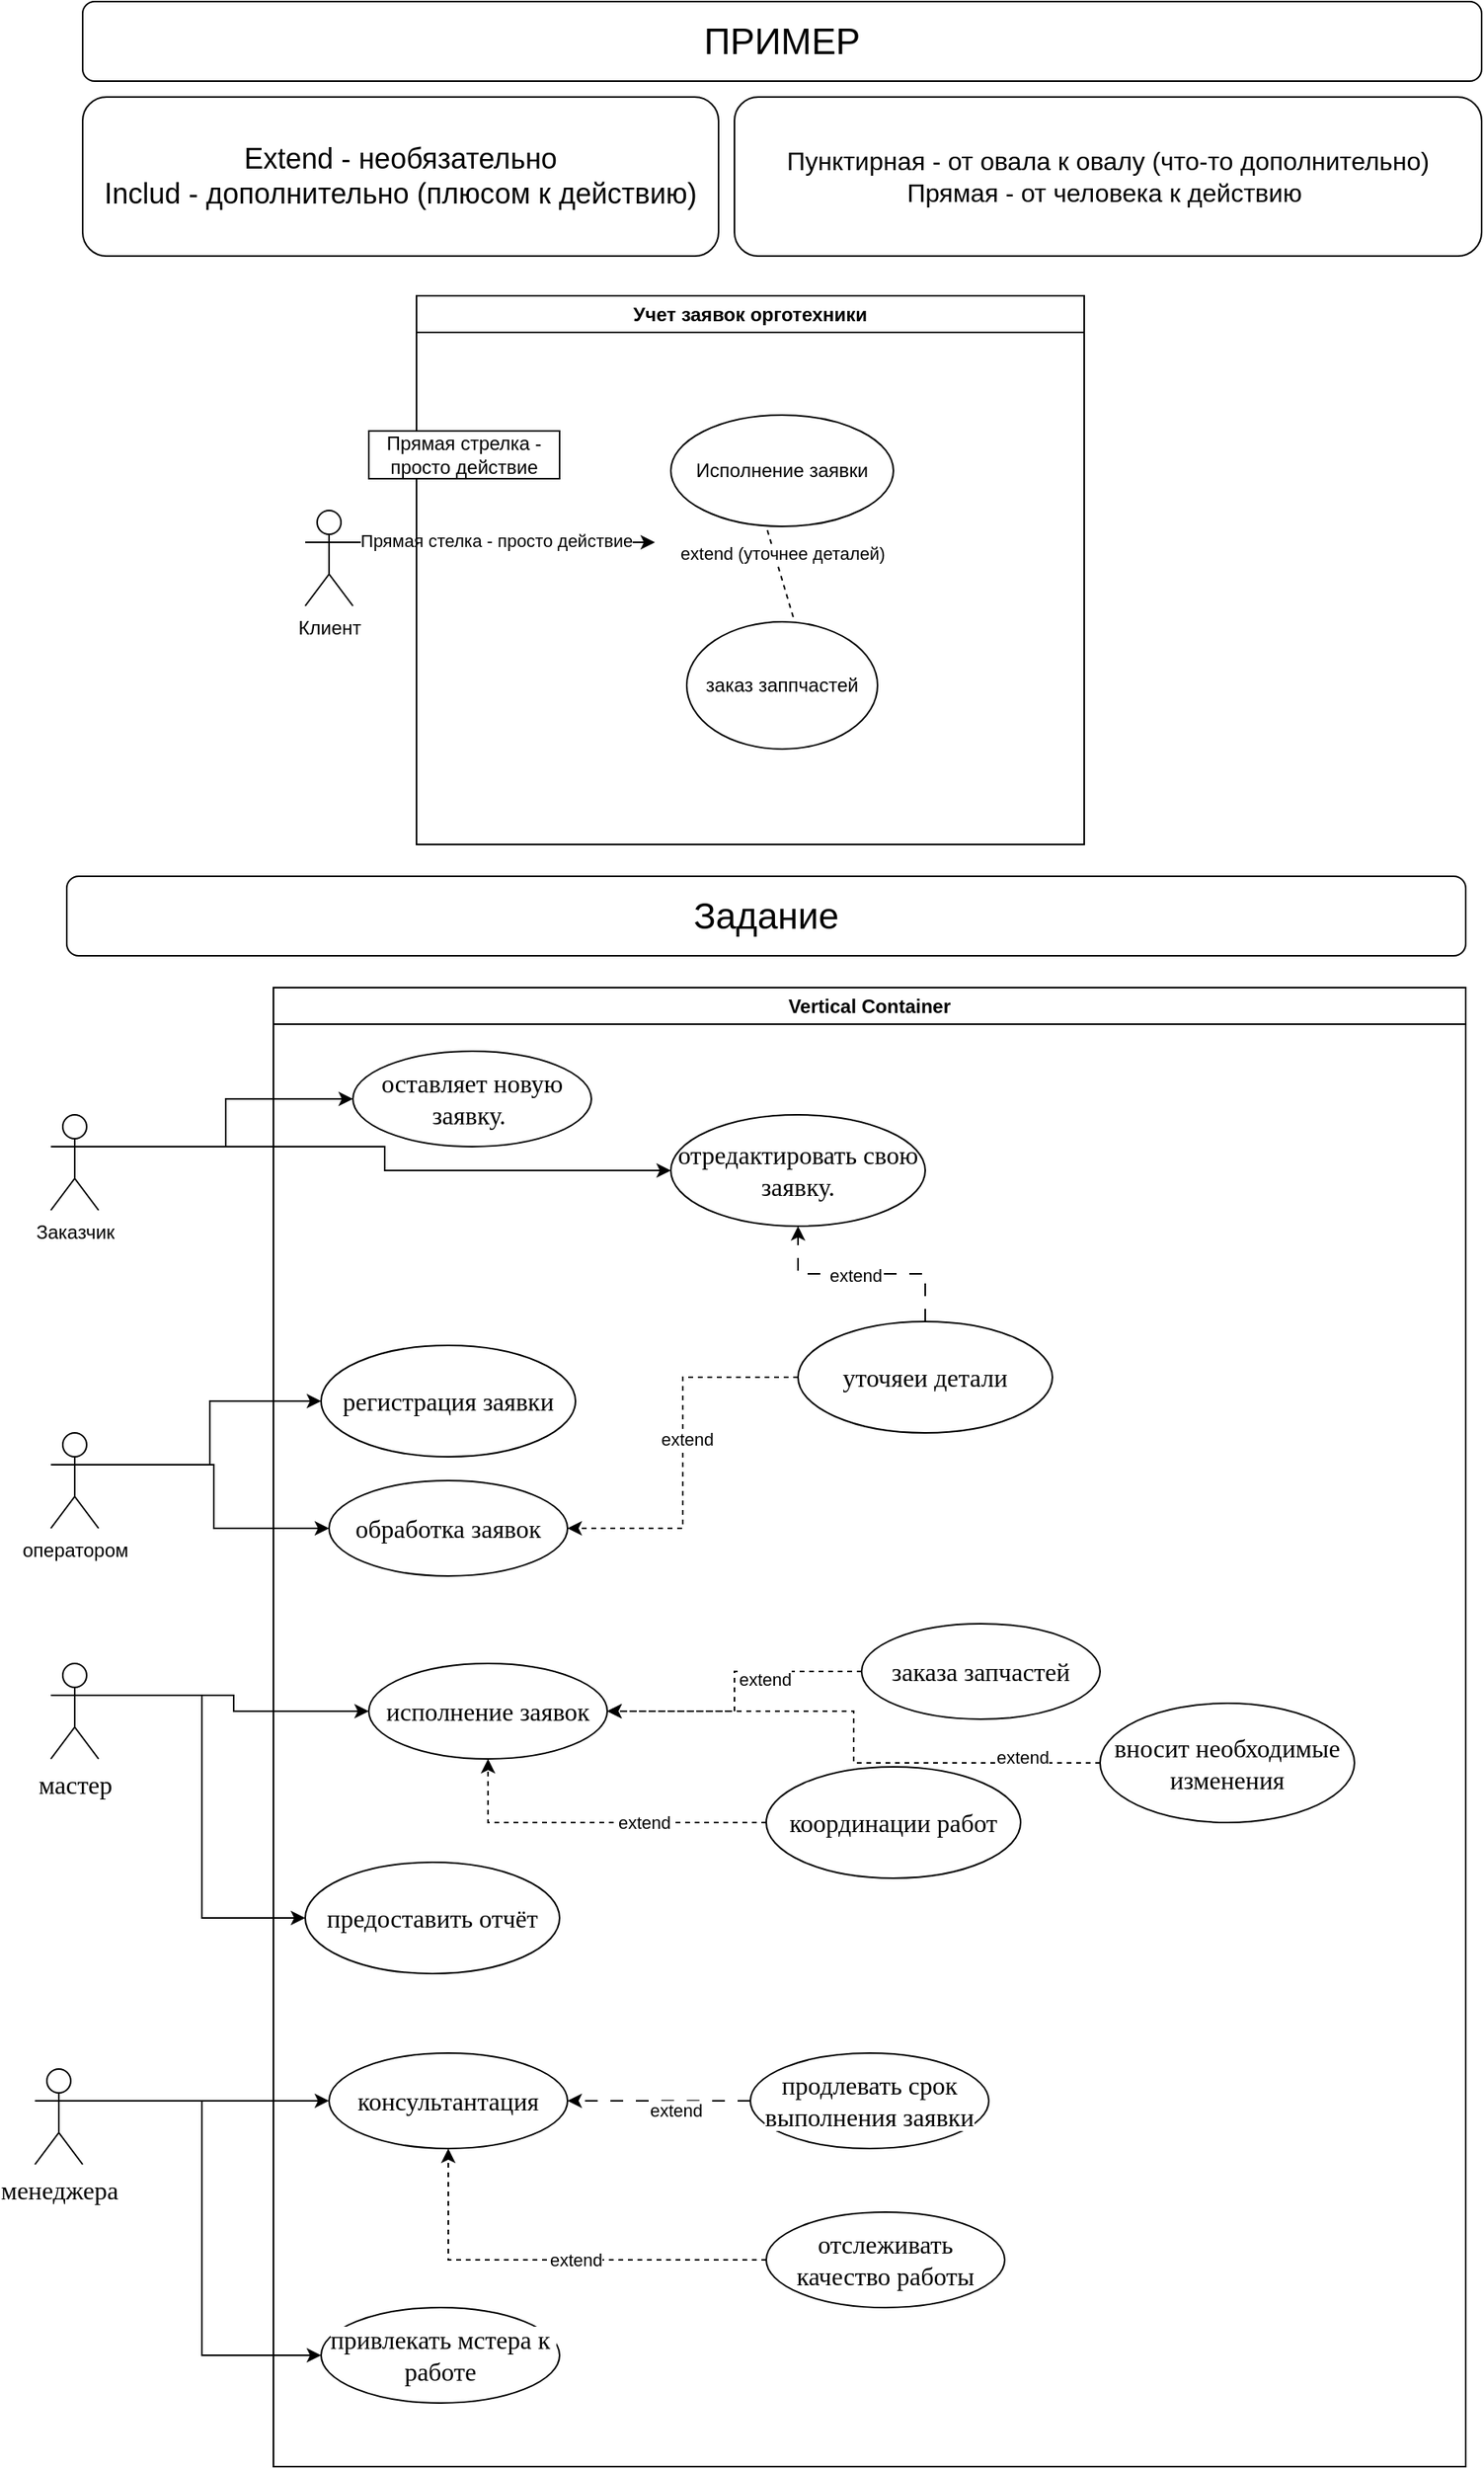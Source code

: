 <mxfile version="24.7.5">
  <diagram name="Страница — 1" id="a8eqLg3ZZo-qP5isgmGj">
    <mxGraphModel dx="2620" dy="2229" grid="1" gridSize="10" guides="1" tooltips="1" connect="1" arrows="1" fold="1" page="1" pageScale="1" pageWidth="827" pageHeight="1169" math="0" shadow="0">
      <root>
        <mxCell id="0" />
        <mxCell id="1" parent="0" />
        <mxCell id="JBblinhaMuXWA7dk82WG-9" style="edgeStyle=orthogonalEdgeStyle;rounded=0;orthogonalLoop=1;jettySize=auto;html=1;exitX=1;exitY=0.333;exitDx=0;exitDy=0;exitPerimeter=0;" edge="1" parent="1" source="JBblinhaMuXWA7dk82WG-1">
          <mxGeometry relative="1" as="geometry">
            <mxPoint x="350" y="200" as="targetPoint" />
          </mxGeometry>
        </mxCell>
        <mxCell id="JBblinhaMuXWA7dk82WG-31" value="Прямая стелка - просто действие" style="edgeLabel;html=1;align=center;verticalAlign=middle;resizable=0;points=[];" vertex="1" connectable="0" parent="JBblinhaMuXWA7dk82WG-9">
          <mxGeometry x="-0.611" y="1" relative="1" as="geometry">
            <mxPoint x="53" as="offset" />
          </mxGeometry>
        </mxCell>
        <mxCell id="JBblinhaMuXWA7dk82WG-1" value="Клиент" style="shape=umlActor;verticalLabelPosition=bottom;verticalAlign=top;html=1;outlineConnect=0;" vertex="1" parent="1">
          <mxGeometry x="130" y="180" width="30" height="60" as="geometry" />
        </mxCell>
        <mxCell id="JBblinhaMuXWA7dk82WG-3" value="Учет заявок орготехники" style="swimlane;whiteSpace=wrap;html=1;" vertex="1" parent="1">
          <mxGeometry x="200" y="45" width="420" height="345" as="geometry" />
        </mxCell>
        <mxCell id="JBblinhaMuXWA7dk82WG-18" style="edgeStyle=orthogonalEdgeStyle;rounded=0;orthogonalLoop=1;jettySize=auto;html=1;exitX=0.5;exitY=0;exitDx=0;exitDy=0;strokeColor=none;" edge="1" parent="JBblinhaMuXWA7dk82WG-3" source="JBblinhaMuXWA7dk82WG-4" target="JBblinhaMuXWA7dk82WG-2">
          <mxGeometry relative="1" as="geometry" />
        </mxCell>
        <mxCell id="JBblinhaMuXWA7dk82WG-4" value="заказ заппчастей" style="ellipse;whiteSpace=wrap;html=1;" vertex="1" parent="JBblinhaMuXWA7dk82WG-3">
          <mxGeometry x="170" y="205" width="120" height="80" as="geometry" />
        </mxCell>
        <mxCell id="JBblinhaMuXWA7dk82WG-2" value="Исполнение заявки" style="ellipse;whiteSpace=wrap;html=1;" vertex="1" parent="JBblinhaMuXWA7dk82WG-3">
          <mxGeometry x="160" y="75" width="140" height="70" as="geometry" />
        </mxCell>
        <mxCell id="JBblinhaMuXWA7dk82WG-22" value="" style="endArrow=none;dashed=1;html=1;rounded=0;exitX=0.558;exitY=-0.037;exitDx=0;exitDy=0;exitPerimeter=0;" edge="1" parent="JBblinhaMuXWA7dk82WG-3" source="JBblinhaMuXWA7dk82WG-4" target="JBblinhaMuXWA7dk82WG-2">
          <mxGeometry width="50" height="50" relative="1" as="geometry">
            <mxPoint x="90" y="155" as="sourcePoint" />
            <mxPoint x="140" y="105" as="targetPoint" />
            <Array as="points">
              <mxPoint x="220" y="145" />
            </Array>
          </mxGeometry>
        </mxCell>
        <mxCell id="JBblinhaMuXWA7dk82WG-23" value="extend (уточнее деталей)" style="edgeLabel;html=1;align=center;verticalAlign=middle;resizable=0;points=[];" vertex="1" connectable="0" parent="JBblinhaMuXWA7dk82WG-22">
          <mxGeometry x="0.358" y="-4" relative="1" as="geometry">
            <mxPoint as="offset" />
          </mxGeometry>
        </mxCell>
        <mxCell id="JBblinhaMuXWA7dk82WG-10" value="Прямая стрелка - просто действие" style="whiteSpace=wrap;html=1;" vertex="1" parent="1">
          <mxGeometry x="170" y="130" width="120" height="30" as="geometry" />
        </mxCell>
        <mxCell id="JBblinhaMuXWA7dk82WG-33" value="&lt;font style=&quot;font-size: 23px;&quot;&gt;ПРИМЕР&lt;/font&gt;" style="rounded=1;whiteSpace=wrap;html=1;" vertex="1" parent="1">
          <mxGeometry x="-10" y="-140" width="880" height="50" as="geometry" />
        </mxCell>
        <mxCell id="JBblinhaMuXWA7dk82WG-34" value="&lt;font style=&quot;font-size: 23px;&quot;&gt;Задание&lt;/font&gt;" style="rounded=1;whiteSpace=wrap;html=1;" vertex="1" parent="1">
          <mxGeometry x="-20" y="410" width="880" height="50" as="geometry" />
        </mxCell>
        <mxCell id="JBblinhaMuXWA7dk82WG-35" value="Vertical Container" style="swimlane;whiteSpace=wrap;html=1;" vertex="1" parent="1">
          <mxGeometry x="110" y="480" width="750" height="930" as="geometry" />
        </mxCell>
        <mxCell id="JBblinhaMuXWA7dk82WG-38" value="&lt;span id=&quot;docs-internal-guid-44100601-7fff-1263-8ec4-2a80e078338a&quot;&gt;&lt;span style=&quot;font-size: 12pt; font-family: &amp;quot;Times New Roman&amp;quot;, serif; font-variant-numeric: normal; font-variant-east-asian: normal; font-variant-alternates: normal; font-variant-position: normal; vertical-align: baseline; white-space-collapse: preserve;&quot;&gt;отредактировать свою заявку&lt;/span&gt;&lt;span style=&quot;font-size: 12pt; font-family: &amp;quot;Times New Roman&amp;quot;, serif; font-variant-numeric: normal; font-variant-east-asian: normal; font-variant-alternates: normal; font-variant-position: normal; vertical-align: baseline; white-space-collapse: preserve;&quot;&gt;.&lt;/span&gt;&lt;/span&gt;" style="ellipse;whiteSpace=wrap;html=1;" vertex="1" parent="JBblinhaMuXWA7dk82WG-35">
          <mxGeometry x="250" y="80" width="160" height="70" as="geometry" />
        </mxCell>
        <mxCell id="JBblinhaMuXWA7dk82WG-37" value="&lt;span id=&quot;docs-internal-guid-7c290222-7fff-8ffe-94df-c09f6e60288e&quot;&gt;&lt;span style=&quot;font-size: 12pt; font-family: &amp;quot;Times New Roman&amp;quot;, serif; font-variant-numeric: normal; font-variant-east-asian: normal; font-variant-alternates: normal; font-variant-position: normal; vertical-align: baseline; white-space-collapse: preserve;&quot;&gt;оставляет новую заявку&lt;/span&gt;&lt;span style=&quot;font-size: 12pt; font-family: &amp;quot;Times New Roman&amp;quot;, serif; font-variant-numeric: normal; font-variant-east-asian: normal; font-variant-alternates: normal; font-variant-position: normal; vertical-align: baseline; white-space-collapse: preserve;&quot;&gt;. &lt;/span&gt;&lt;/span&gt;" style="ellipse;whiteSpace=wrap;html=1;" vertex="1" parent="JBblinhaMuXWA7dk82WG-35">
          <mxGeometry x="50" y="40" width="150" height="60" as="geometry" />
        </mxCell>
        <mxCell id="JBblinhaMuXWA7dk82WG-44" value="&lt;span id=&quot;docs-internal-guid-b1458372-7fff-610f-3854-da0df784b1dd&quot;&gt;&lt;span style=&quot;font-size: 12pt; font-family: &amp;quot;Times New Roman&amp;quot;, serif; background-color: transparent; font-variant-numeric: normal; font-variant-east-asian: normal; font-variant-alternates: normal; font-variant-position: normal; vertical-align: baseline; white-space-collapse: preserve;&quot;&gt;обработка заявок&lt;/span&gt;&lt;/span&gt;" style="ellipse;whiteSpace=wrap;html=1;" vertex="1" parent="JBblinhaMuXWA7dk82WG-35">
          <mxGeometry x="35" y="310" width="150" height="60" as="geometry" />
        </mxCell>
        <mxCell id="JBblinhaMuXWA7dk82WG-43" value="&lt;font face=&quot;Times New Roman, serif&quot;&gt;&lt;span style=&quot;font-size: 16px; white-space-collapse: preserve; background-color: rgb(255, 255, 255);&quot;&gt;регистрация заявки&lt;/span&gt;&lt;/font&gt;" style="ellipse;whiteSpace=wrap;html=1;" vertex="1" parent="JBblinhaMuXWA7dk82WG-35">
          <mxGeometry x="30" y="225" width="160" height="70" as="geometry" />
        </mxCell>
        <mxCell id="JBblinhaMuXWA7dk82WG-74" style="edgeStyle=orthogonalEdgeStyle;rounded=0;orthogonalLoop=1;jettySize=auto;html=1;exitX=0;exitY=0.5;exitDx=0;exitDy=0;dashed=1;" edge="1" parent="JBblinhaMuXWA7dk82WG-35" source="JBblinhaMuXWA7dk82WG-50" target="JBblinhaMuXWA7dk82WG-70">
          <mxGeometry relative="1" as="geometry" />
        </mxCell>
        <mxCell id="JBblinhaMuXWA7dk82WG-75" value="extend" style="edgeLabel;html=1;align=center;verticalAlign=middle;resizable=0;points=[];" vertex="1" connectable="0" parent="JBblinhaMuXWA7dk82WG-74">
          <mxGeometry x="-0.338" y="5" relative="1" as="geometry">
            <mxPoint as="offset" />
          </mxGeometry>
        </mxCell>
        <mxCell id="JBblinhaMuXWA7dk82WG-50" value="&lt;span id=&quot;docs-internal-guid-deab1e79-7fff-ab1b-fac1-200954512941&quot;&gt;&lt;span style=&quot;font-size: 12pt; font-family: &amp;quot;Times New Roman&amp;quot;, serif; font-variant-numeric: normal; font-variant-east-asian: normal; font-variant-alternates: normal; font-variant-position: normal; vertical-align: baseline; white-space-collapse: preserve; background-color: rgb(255, 255, 255);&quot;&gt;заказа запчастей&lt;/span&gt;&lt;/span&gt;" style="ellipse;whiteSpace=wrap;html=1;" vertex="1" parent="JBblinhaMuXWA7dk82WG-35">
          <mxGeometry x="370" y="400" width="150" height="60" as="geometry" />
        </mxCell>
        <mxCell id="JBblinhaMuXWA7dk82WG-76" style="edgeStyle=orthogonalEdgeStyle;rounded=0;orthogonalLoop=1;jettySize=auto;html=1;exitX=0;exitY=0.5;exitDx=0;exitDy=0;dashed=1;" edge="1" parent="JBblinhaMuXWA7dk82WG-35" source="JBblinhaMuXWA7dk82WG-49" target="JBblinhaMuXWA7dk82WG-70">
          <mxGeometry relative="1" as="geometry" />
        </mxCell>
        <mxCell id="JBblinhaMuXWA7dk82WG-77" value="extend" style="edgeLabel;html=1;align=center;verticalAlign=middle;resizable=0;points=[];" vertex="1" connectable="0" parent="JBblinhaMuXWA7dk82WG-76">
          <mxGeometry x="-0.279" relative="1" as="geometry">
            <mxPoint as="offset" />
          </mxGeometry>
        </mxCell>
        <mxCell id="JBblinhaMuXWA7dk82WG-49" value="&lt;span id=&quot;docs-internal-guid-ea94180f-7fff-badd-2a9d-9f7a1b67771a&quot;&gt;&lt;span style=&quot;font-size: 12pt; font-family: &amp;quot;Times New Roman&amp;quot;, serif; font-variant-numeric: normal; font-variant-east-asian: normal; font-variant-alternates: normal; font-variant-position: normal; vertical-align: baseline; white-space-collapse: preserve; background-color: rgb(255, 255, 255);&quot;&gt;координации работ&lt;/span&gt;&lt;/span&gt;" style="ellipse;whiteSpace=wrap;html=1;" vertex="1" parent="JBblinhaMuXWA7dk82WG-35">
          <mxGeometry x="310" y="490" width="160" height="70" as="geometry" />
        </mxCell>
        <mxCell id="JBblinhaMuXWA7dk82WG-65" style="edgeStyle=orthogonalEdgeStyle;rounded=0;orthogonalLoop=1;jettySize=auto;html=1;dashed=1;dashPattern=8 8;" edge="1" parent="JBblinhaMuXWA7dk82WG-35" source="JBblinhaMuXWA7dk82WG-53" target="JBblinhaMuXWA7dk82WG-38">
          <mxGeometry relative="1" as="geometry" />
        </mxCell>
        <mxCell id="JBblinhaMuXWA7dk82WG-67" value="extend" style="edgeLabel;html=1;align=center;verticalAlign=middle;resizable=0;points=[];" vertex="1" connectable="0" parent="JBblinhaMuXWA7dk82WG-65">
          <mxGeometry x="0.054" y="1" relative="1" as="geometry">
            <mxPoint as="offset" />
          </mxGeometry>
        </mxCell>
        <mxCell id="JBblinhaMuXWA7dk82WG-66" style="edgeStyle=orthogonalEdgeStyle;rounded=0;orthogonalLoop=1;jettySize=auto;html=1;entryX=1;entryY=0.5;entryDx=0;entryDy=0;dashed=1;" edge="1" parent="JBblinhaMuXWA7dk82WG-35" source="JBblinhaMuXWA7dk82WG-53" target="JBblinhaMuXWA7dk82WG-44">
          <mxGeometry relative="1" as="geometry" />
        </mxCell>
        <mxCell id="JBblinhaMuXWA7dk82WG-68" value="extend" style="edgeLabel;html=1;align=center;verticalAlign=middle;resizable=0;points=[];" vertex="1" connectable="0" parent="JBblinhaMuXWA7dk82WG-66">
          <mxGeometry x="-0.075" y="3" relative="1" as="geometry">
            <mxPoint x="-1" as="offset" />
          </mxGeometry>
        </mxCell>
        <mxCell id="JBblinhaMuXWA7dk82WG-53" value="&lt;font face=&quot;Times New Roman, serif&quot;&gt;&lt;span style=&quot;font-size: 16px; white-space-collapse: preserve; background-color: rgb(255, 255, 255);&quot;&gt;уточяеи детали&lt;/span&gt;&lt;/font&gt;" style="ellipse;whiteSpace=wrap;html=1;" vertex="1" parent="JBblinhaMuXWA7dk82WG-35">
          <mxGeometry x="330" y="210" width="160" height="70" as="geometry" />
        </mxCell>
        <mxCell id="JBblinhaMuXWA7dk82WG-78" style="edgeStyle=orthogonalEdgeStyle;rounded=0;orthogonalLoop=1;jettySize=auto;html=1;dashed=1;" edge="1" parent="JBblinhaMuXWA7dk82WG-35" source="JBblinhaMuXWA7dk82WG-54" target="JBblinhaMuXWA7dk82WG-70">
          <mxGeometry relative="1" as="geometry" />
        </mxCell>
        <mxCell id="JBblinhaMuXWA7dk82WG-79" value="extend" style="edgeLabel;html=1;align=center;verticalAlign=middle;resizable=0;points=[];" vertex="1" connectable="0" parent="JBblinhaMuXWA7dk82WG-78">
          <mxGeometry x="-0.715" y="-4" relative="1" as="geometry">
            <mxPoint as="offset" />
          </mxGeometry>
        </mxCell>
        <mxCell id="JBblinhaMuXWA7dk82WG-54" value="&lt;span id=&quot;docs-internal-guid-df4aac4f-7fff-e849-0017-debd0c3f3a82&quot;&gt;&lt;span style=&quot;font-size: 12pt; font-family: &amp;quot;Times New Roman&amp;quot;, serif; background-color: transparent; font-variant-numeric: normal; font-variant-east-asian: normal; font-variant-alternates: normal; font-variant-position: normal; vertical-align: baseline; white-space-collapse: preserve;&quot;&gt;вносит необходимые изменения&lt;/span&gt;&lt;/span&gt;" style="ellipse;whiteSpace=wrap;html=1;" vertex="1" parent="JBblinhaMuXWA7dk82WG-35">
          <mxGeometry x="520" y="450" width="160" height="75" as="geometry" />
        </mxCell>
        <mxCell id="JBblinhaMuXWA7dk82WG-55" value="&lt;span id=&quot;docs-internal-guid-dc7239bf-7fff-5bac-28e1-76658fa9ee3c&quot;&gt;&lt;span style=&quot;font-size: 12pt; font-family: &amp;quot;Times New Roman&amp;quot;, serif; font-variant-numeric: normal; font-variant-east-asian: normal; font-variant-alternates: normal; font-variant-position: normal; vertical-align: baseline; white-space-collapse: preserve; background-color: rgb(255, 255, 255);&quot;&gt;предоставить отчёт&lt;/span&gt;&lt;/span&gt;" style="ellipse;whiteSpace=wrap;html=1;" vertex="1" parent="JBblinhaMuXWA7dk82WG-35">
          <mxGeometry x="20" y="550" width="160" height="70" as="geometry" />
        </mxCell>
        <mxCell id="JBblinhaMuXWA7dk82WG-57" value="&lt;span id=&quot;docs-internal-guid-1a5f4e87-7fff-f70c-220d-315de2a26f75&quot;&gt;&lt;span style=&quot;font-size: 12pt; font-family: &amp;quot;Times New Roman&amp;quot;, serif; background-color: transparent; font-variant-numeric: normal; font-variant-east-asian: normal; font-variant-alternates: normal; font-variant-position: normal; vertical-align: baseline; white-space-collapse: preserve;&quot;&gt;консультантация&lt;/span&gt;&lt;/span&gt;" style="ellipse;whiteSpace=wrap;html=1;" vertex="1" parent="JBblinhaMuXWA7dk82WG-35">
          <mxGeometry x="35" y="670" width="150" height="60" as="geometry" />
        </mxCell>
        <mxCell id="JBblinhaMuXWA7dk82WG-83" style="edgeStyle=orthogonalEdgeStyle;rounded=0;orthogonalLoop=1;jettySize=auto;html=1;dashed=1;dashPattern=8 8;" edge="1" parent="JBblinhaMuXWA7dk82WG-35" source="JBblinhaMuXWA7dk82WG-58" target="JBblinhaMuXWA7dk82WG-57">
          <mxGeometry relative="1" as="geometry" />
        </mxCell>
        <mxCell id="JBblinhaMuXWA7dk82WG-84" value="extend" style="edgeLabel;html=1;align=center;verticalAlign=middle;resizable=0;points=[];" vertex="1" connectable="0" parent="JBblinhaMuXWA7dk82WG-83">
          <mxGeometry x="-0.174" y="6" relative="1" as="geometry">
            <mxPoint as="offset" />
          </mxGeometry>
        </mxCell>
        <mxCell id="JBblinhaMuXWA7dk82WG-58" value="&lt;span id=&quot;docs-internal-guid-2b9defb5-7fff-7145-bbd4-76f730f45690&quot;&gt;&lt;span style=&quot;font-size: 12pt; font-family: &amp;quot;Times New Roman&amp;quot;, serif; font-variant-numeric: normal; font-variant-east-asian: normal; font-variant-alternates: normal; font-variant-position: normal; vertical-align: baseline; white-space-collapse: preserve; background-color: rgb(255, 255, 255);&quot;&gt;продлевать срок выполнения заявки&lt;/span&gt;&lt;/span&gt;" style="ellipse;whiteSpace=wrap;html=1;" vertex="1" parent="JBblinhaMuXWA7dk82WG-35">
          <mxGeometry x="300" y="670" width="150" height="60" as="geometry" />
        </mxCell>
        <mxCell id="JBblinhaMuXWA7dk82WG-86" style="edgeStyle=orthogonalEdgeStyle;rounded=0;orthogonalLoop=1;jettySize=auto;html=1;entryX=0.5;entryY=1;entryDx=0;entryDy=0;dashed=1;" edge="1" parent="JBblinhaMuXWA7dk82WG-35" source="JBblinhaMuXWA7dk82WG-60" target="JBblinhaMuXWA7dk82WG-57">
          <mxGeometry relative="1" as="geometry" />
        </mxCell>
        <mxCell id="JBblinhaMuXWA7dk82WG-87" value="extend" style="edgeLabel;html=1;align=center;verticalAlign=middle;resizable=0;points=[];" vertex="1" connectable="0" parent="JBblinhaMuXWA7dk82WG-86">
          <mxGeometry x="-0.111" relative="1" as="geometry">
            <mxPoint as="offset" />
          </mxGeometry>
        </mxCell>
        <mxCell id="JBblinhaMuXWA7dk82WG-60" value="&lt;span style=&quot;background-color: rgb(255, 255, 255);&quot; id=&quot;docs-internal-guid-7afdb584-7fff-e81c-e512-2afeddde73ba&quot;&gt;&lt;span style=&quot;font-size: 12pt; font-family: &amp;quot;Times New Roman&amp;quot;, serif; font-variant-numeric: normal; font-variant-east-asian: normal; font-variant-alternates: normal; font-variant-position: normal; vertical-align: baseline; white-space-collapse: preserve;&quot;&gt;отслеживать к&lt;/span&gt;&lt;span style=&quot;font-size: 12pt; font-family: &amp;quot;Times New Roman&amp;quot;, serif; font-variant-numeric: normal; font-variant-east-asian: normal; font-variant-alternates: normal; font-variant-position: normal; vertical-align: baseline; white-space-collapse: preserve;&quot;&gt;ачество работы&lt;/span&gt;&lt;/span&gt;" style="ellipse;whiteSpace=wrap;html=1;" vertex="1" parent="JBblinhaMuXWA7dk82WG-35">
          <mxGeometry x="310" y="770" width="150" height="60" as="geometry" />
        </mxCell>
        <mxCell id="JBblinhaMuXWA7dk82WG-70" value="&lt;font face=&quot;Times New Roman, serif&quot;&gt;&lt;span style=&quot;font-size: 16px; white-space-collapse: preserve; background-color: rgb(255, 255, 255);&quot;&gt;исполнение заявок&lt;/span&gt;&lt;/font&gt;" style="ellipse;whiteSpace=wrap;html=1;" vertex="1" parent="JBblinhaMuXWA7dk82WG-35">
          <mxGeometry x="60" y="425" width="150" height="60" as="geometry" />
        </mxCell>
        <mxCell id="JBblinhaMuXWA7dk82WG-80" value="&lt;font face=&quot;Times New Roman, serif&quot;&gt;&lt;span style=&quot;font-size: 16px; white-space-collapse: preserve; background-color: rgb(255, 255, 255);&quot;&gt;привлекать мстера к работе&lt;/span&gt;&lt;/font&gt;" style="ellipse;whiteSpace=wrap;html=1;" vertex="1" parent="JBblinhaMuXWA7dk82WG-35">
          <mxGeometry x="30" y="830" width="150" height="60" as="geometry" />
        </mxCell>
        <mxCell id="JBblinhaMuXWA7dk82WG-61" style="edgeStyle=orthogonalEdgeStyle;rounded=0;orthogonalLoop=1;jettySize=auto;html=1;exitX=1;exitY=0.333;exitDx=0;exitDy=0;exitPerimeter=0;" edge="1" parent="1" source="JBblinhaMuXWA7dk82WG-36" target="JBblinhaMuXWA7dk82WG-37">
          <mxGeometry relative="1" as="geometry" />
        </mxCell>
        <mxCell id="JBblinhaMuXWA7dk82WG-62" style="edgeStyle=orthogonalEdgeStyle;rounded=0;orthogonalLoop=1;jettySize=auto;html=1;exitX=1;exitY=0.333;exitDx=0;exitDy=0;exitPerimeter=0;" edge="1" parent="1" source="JBblinhaMuXWA7dk82WG-36" target="JBblinhaMuXWA7dk82WG-38">
          <mxGeometry relative="1" as="geometry" />
        </mxCell>
        <mxCell id="JBblinhaMuXWA7dk82WG-36" value="Заказчик" style="shape=umlActor;verticalLabelPosition=bottom;verticalAlign=top;html=1;outlineConnect=0;" vertex="1" parent="1">
          <mxGeometry x="-30" y="560" width="30" height="60" as="geometry" />
        </mxCell>
        <mxCell id="JBblinhaMuXWA7dk82WG-63" style="edgeStyle=orthogonalEdgeStyle;rounded=0;orthogonalLoop=1;jettySize=auto;html=1;exitX=1;exitY=0.333;exitDx=0;exitDy=0;exitPerimeter=0;" edge="1" parent="1" source="JBblinhaMuXWA7dk82WG-39" target="JBblinhaMuXWA7dk82WG-43">
          <mxGeometry relative="1" as="geometry" />
        </mxCell>
        <mxCell id="JBblinhaMuXWA7dk82WG-64" style="edgeStyle=orthogonalEdgeStyle;rounded=0;orthogonalLoop=1;jettySize=auto;html=1;exitX=1;exitY=0.333;exitDx=0;exitDy=0;exitPerimeter=0;entryX=0;entryY=0.5;entryDx=0;entryDy=0;" edge="1" parent="1" source="JBblinhaMuXWA7dk82WG-39" target="JBblinhaMuXWA7dk82WG-44">
          <mxGeometry relative="1" as="geometry" />
        </mxCell>
        <mxCell id="JBblinhaMuXWA7dk82WG-39" value="оператором" style="shape=umlActor;verticalLabelPosition=bottom;verticalAlign=top;html=1;outlineConnect=0;" vertex="1" parent="1">
          <mxGeometry x="-30" y="760" width="30" height="60" as="geometry" />
        </mxCell>
        <mxCell id="JBblinhaMuXWA7dk82WG-45" value="&lt;font style=&quot;font-size: 18px;&quot;&gt;Extend - необязательно&lt;/font&gt;&lt;div style=&quot;font-size: 18px;&quot;&gt;&lt;font style=&quot;font-size: 18px;&quot;&gt;Includ - дополнительно (плюсом к действию)&lt;/font&gt;&lt;/div&gt;" style="rounded=1;whiteSpace=wrap;html=1;" vertex="1" parent="1">
          <mxGeometry x="-10" y="-80" width="400" height="100" as="geometry" />
        </mxCell>
        <mxCell id="JBblinhaMuXWA7dk82WG-71" style="edgeStyle=orthogonalEdgeStyle;rounded=0;orthogonalLoop=1;jettySize=auto;html=1;exitX=1;exitY=0.333;exitDx=0;exitDy=0;exitPerimeter=0;entryX=0;entryY=0.5;entryDx=0;entryDy=0;" edge="1" parent="1" source="JBblinhaMuXWA7dk82WG-46" target="JBblinhaMuXWA7dk82WG-70">
          <mxGeometry relative="1" as="geometry" />
        </mxCell>
        <mxCell id="JBblinhaMuXWA7dk82WG-72" style="edgeStyle=orthogonalEdgeStyle;rounded=0;orthogonalLoop=1;jettySize=auto;html=1;exitX=1;exitY=0.333;exitDx=0;exitDy=0;exitPerimeter=0;entryX=0;entryY=0.5;entryDx=0;entryDy=0;" edge="1" parent="1" source="JBblinhaMuXWA7dk82WG-46" target="JBblinhaMuXWA7dk82WG-55">
          <mxGeometry relative="1" as="geometry" />
        </mxCell>
        <mxCell id="JBblinhaMuXWA7dk82WG-46" value="&lt;b id=&quot;docs-internal-guid-18314ec0-7fff-f238-424b-fab6d5c40243&quot; style=&quot;font-weight:normal;&quot;&gt;&lt;span style=&quot;font-size: 12pt; font-family: &amp;quot;Times New Roman&amp;quot;, serif; background-color: transparent; font-weight: 400; font-style: normal; font-variant: normal; text-decoration: none; vertical-align: baseline; white-space: pre-wrap;&quot;&gt;мастер&lt;/span&gt;&lt;/b&gt;" style="shape=umlActor;verticalLabelPosition=bottom;verticalAlign=top;html=1;outlineConnect=0;" vertex="1" parent="1">
          <mxGeometry x="-30" y="905" width="30" height="60" as="geometry" />
        </mxCell>
        <mxCell id="JBblinhaMuXWA7dk82WG-81" style="edgeStyle=orthogonalEdgeStyle;rounded=0;orthogonalLoop=1;jettySize=auto;html=1;exitX=1;exitY=0.333;exitDx=0;exitDy=0;exitPerimeter=0;" edge="1" parent="1" source="JBblinhaMuXWA7dk82WG-56" target="JBblinhaMuXWA7dk82WG-57">
          <mxGeometry relative="1" as="geometry" />
        </mxCell>
        <mxCell id="JBblinhaMuXWA7dk82WG-82" style="edgeStyle=orthogonalEdgeStyle;rounded=0;orthogonalLoop=1;jettySize=auto;html=1;exitX=1;exitY=0.333;exitDx=0;exitDy=0;exitPerimeter=0;entryX=0;entryY=0.5;entryDx=0;entryDy=0;" edge="1" parent="1" source="JBblinhaMuXWA7dk82WG-56" target="JBblinhaMuXWA7dk82WG-80">
          <mxGeometry relative="1" as="geometry" />
        </mxCell>
        <mxCell id="JBblinhaMuXWA7dk82WG-56" value="&lt;b id=&quot;docs-internal-guid-0030f1f4-7fff-a349-4348-963dd6e0c8d8&quot; style=&quot;font-weight:normal;&quot;&gt;&lt;span style=&quot;font-size: 12pt; font-family: &amp;quot;Times New Roman&amp;quot;, serif; background-color: transparent; font-weight: 400; font-style: normal; font-variant: normal; text-decoration: none; vertical-align: baseline; white-space: pre-wrap;&quot;&gt;менеджера&lt;/span&gt;&lt;/b&gt;" style="shape=umlActor;verticalLabelPosition=bottom;verticalAlign=top;html=1;outlineConnect=0;" vertex="1" parent="1">
          <mxGeometry x="-40" y="1160" width="30" height="60" as="geometry" />
        </mxCell>
        <mxCell id="JBblinhaMuXWA7dk82WG-88" value="&lt;font style=&quot;font-size: 16px;&quot;&gt;Пунктирная - от овала к овалу (что-то дополнительно)&lt;/font&gt;&lt;div style=&quot;font-size: 16px;&quot;&gt;Прямая - от человека к действию&amp;nbsp;&lt;/div&gt;" style="rounded=1;whiteSpace=wrap;html=1;" vertex="1" parent="1">
          <mxGeometry x="400" y="-80" width="470" height="100" as="geometry" />
        </mxCell>
      </root>
    </mxGraphModel>
  </diagram>
</mxfile>
